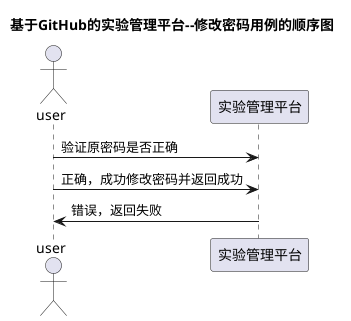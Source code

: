 @startuml

title 基于GitHub的实验管理平台--修改密码用例的顺序图

actor user

user -> 实验管理平台:验证原密码是否正确

user -> 实验管理平台 :正确，成功修改密码并返回成功

实验管理平台 -> user :错误，返回失败


@endum
